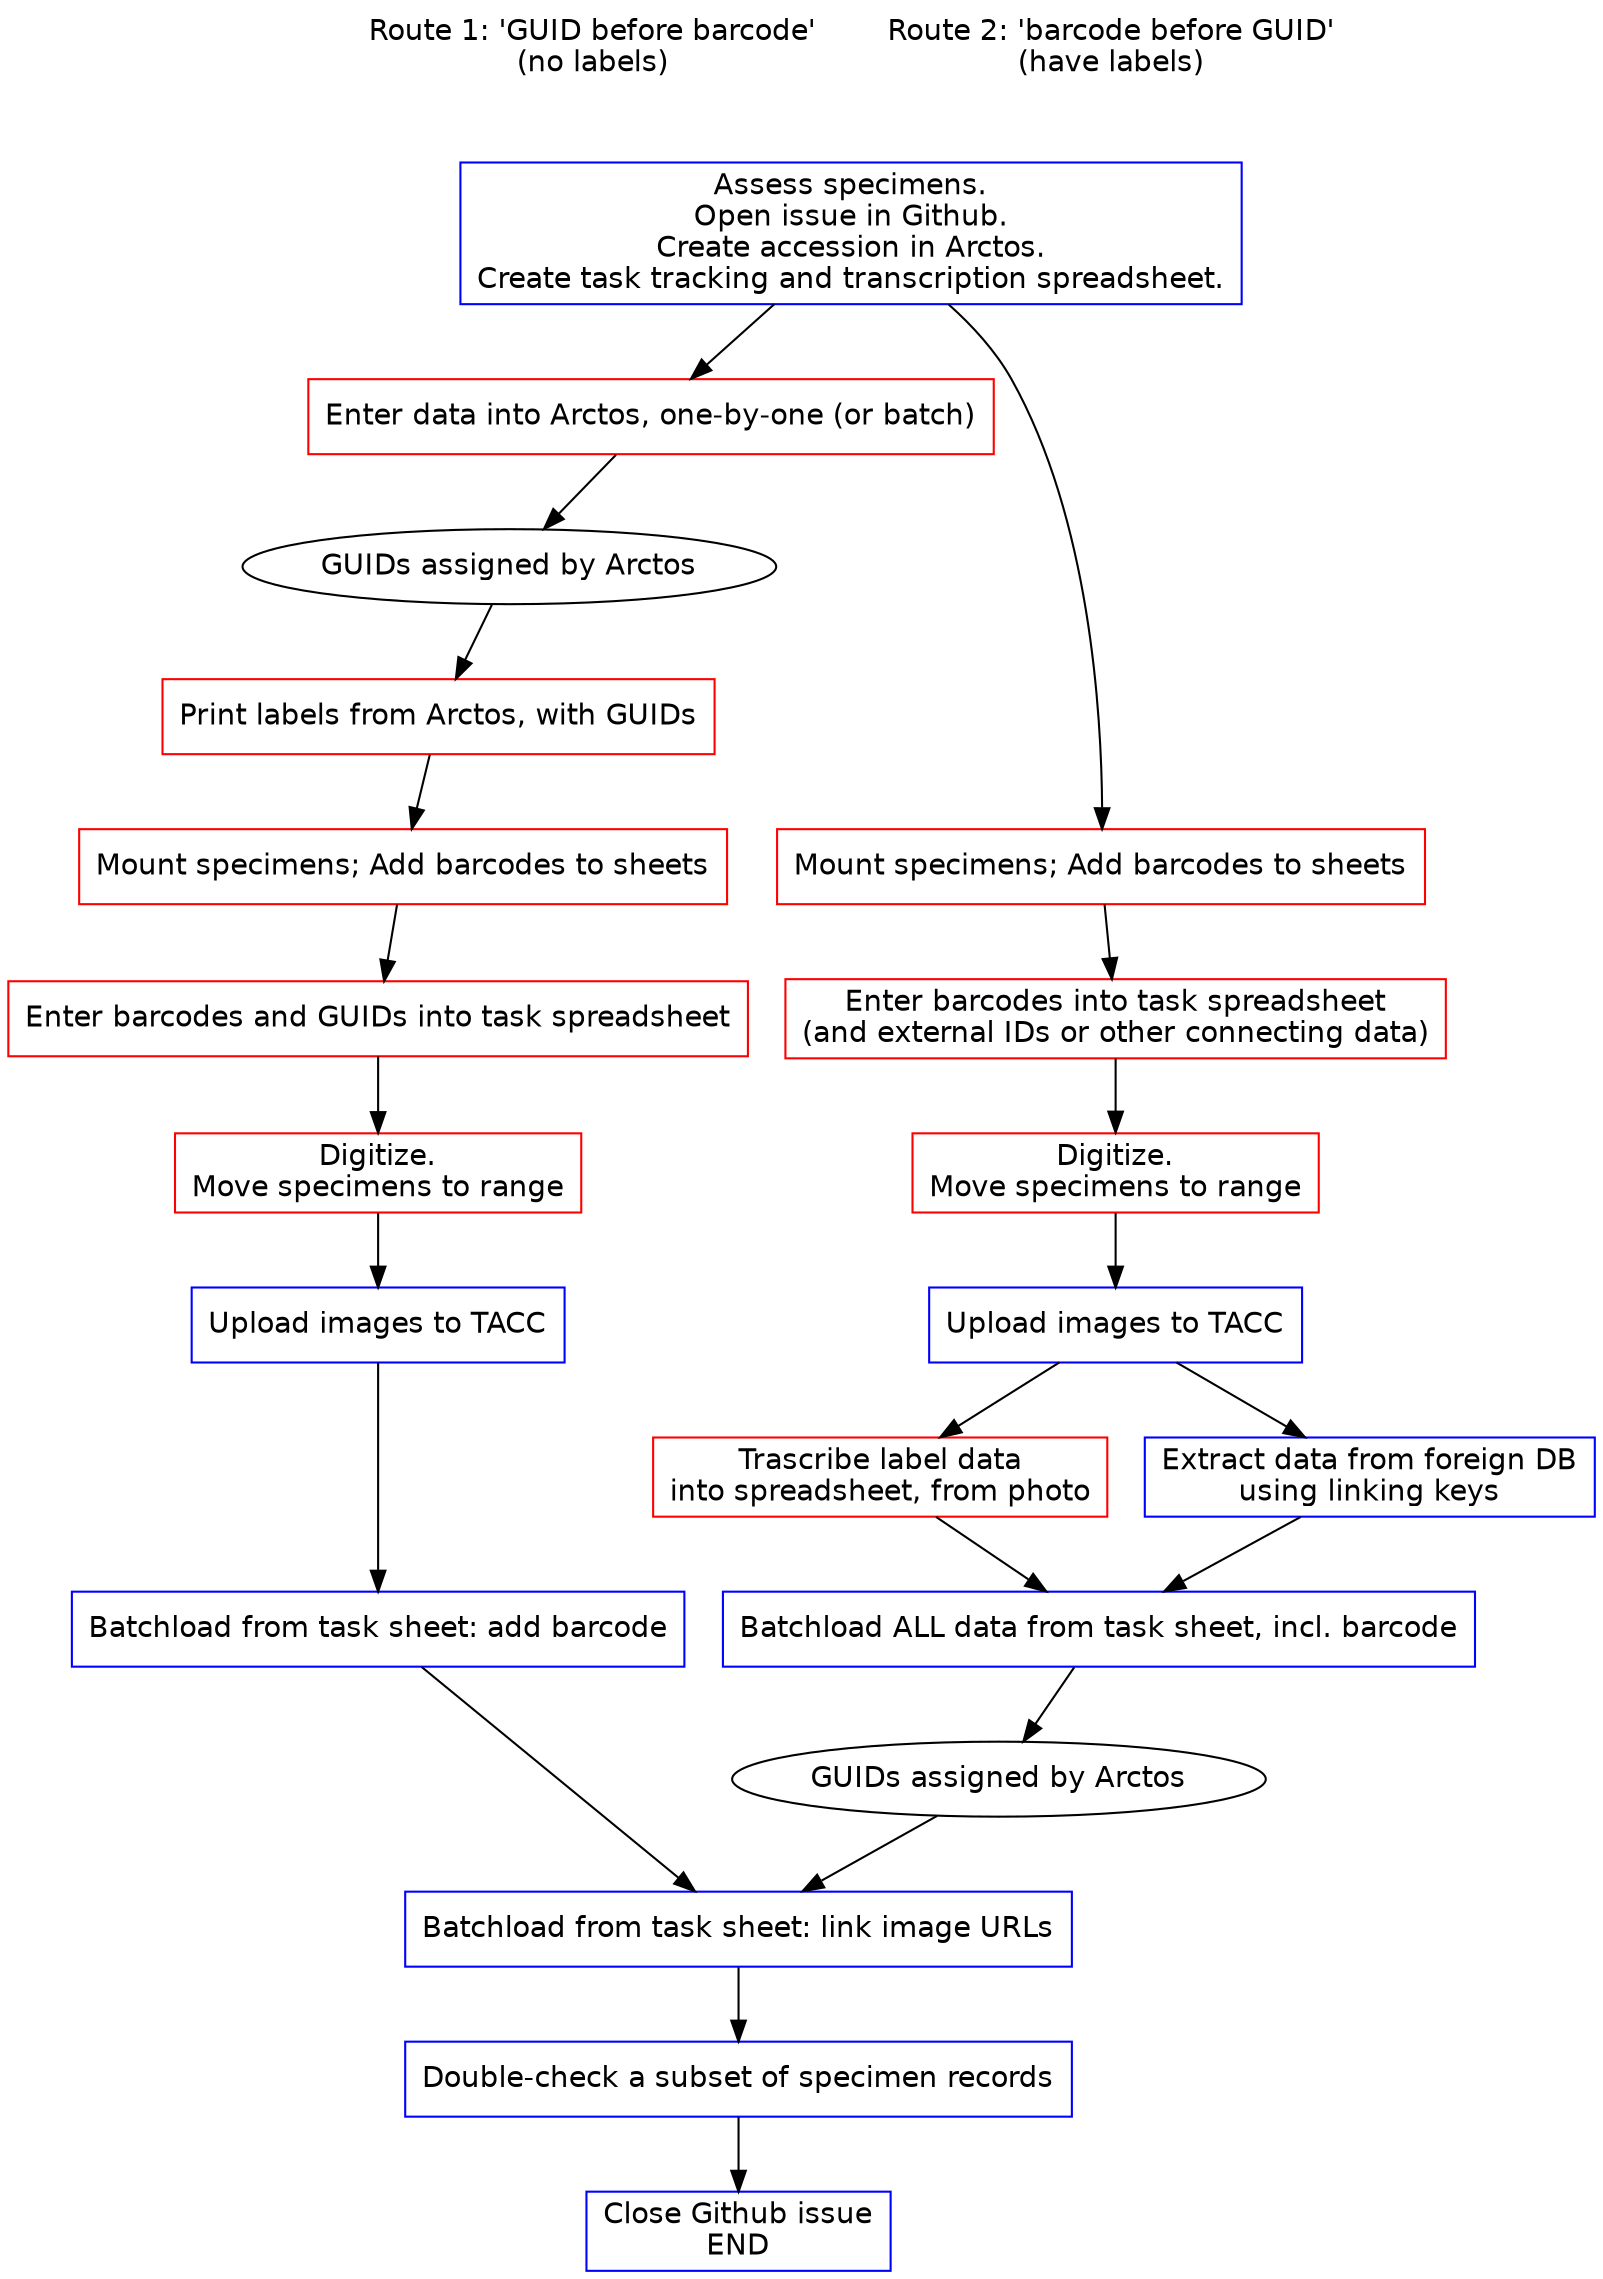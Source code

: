 digraph flow {
    node [fontname="Helvetica",shape=box];
    edge [fontname="Courier", len=1.5];
    overlap=false;
    //rankdir=BT;
    newrank=true;
    ranksep=0.5
    //
    // NODES
    //
    subgraph labels {
        rank=same
        r1 [label="Route 1: 'GUID before barcode'\n(no labels)",
            shape=plaintext]
        r2 [label="Route 2: 'barcode before GUID'\n(have labels)",
            shape=plaintext]
    }
    entry [label="Enter data into Arctos, one-by-one (or batch)",
           color=red]
    guid1 [label="GUIDs assigned by Arctos",shape=oval]
    print [label="Print labels from Arctos, with GUIDs",
           color=red]
    guid2 [label="GUIDs assigned by Arctos",shape=oval]
    accn [label="Assess specimens.\nOpen issue in Github.\nCreate accession in Arctos.\nCreate task tracking and transcription spreadsheet.",color=blue]
    //
    subgraph upload {
        rank=same
        upload1 [label="Upload images to TACC",color=blue]
        upload2 [label="Upload images to TACC",color=blue]
    }
    //
    subgraph tl {
        rank=same
        trans [label="Trascribe label data\ninto spreadsheet, from photo",
               color=red] 
        link  [label="Extract data from foreign DB\nusing linking keys",
               color=blue]
        }
    //
    subgraph bc {
        rank=same
        bc1 [label="Mount specimens; Add barcodes to sheets",
             color=red]
        bc2 [label="Mount specimens; Add barcodes to sheets",
             color=red]
    }
    subgraph table {
        rank=same
        table1 [label="Enter barcodes and GUIDs into task spreadsheet",
                color=red]
        table2 [label="Enter barcodes into task spreadsheet\n(and external IDs or other connecting data)",
                color=red]
    }
    subgraph photo {
        rank=same
        photo1 [label="Digitize.\nMove specimens to range",color=red]
        photo2 [label="Digitize.\nMove specimens to range",color=red]
    }
    subgraph batch {
        rank=same
        batch1 [label="Batchload from task sheet: add barcode",color=blue]
        batch2 [label="Batchload ALL data from task sheet, incl. barcode",
                color=blue]
    }
    linkp [label="Batchload from task sheet: link image URLs",
           color=blue]
    dc [label="Double-check a subset of specimen records",color=blue]
    issue2 [label="Close Github issue\nEND",color=blue]  
    //
    // EDGES 1
    r1 -> accn [style=invis]
    accn -> entry
    entry -> guid1
    guid1 -> print
    print -> bc1
    bc1 -> table1
    table1 -> photo1
    photo1 -> upload1
    upload1 -> batch1
    batch1 -> linkp
    //
    // EDGES 2
    r2 -> accn [style=invis]
    accn -> bc2
    bc2 -> table2
    table2 -> photo2
    photo2 -> upload2
    upload2 -> trans
    trans -> batch2
    upload2 -> link
    link -> batch2
    batch2 -> guid2
    guid2 -> linkp
    //
    // EDGES joint
    linkp -> dc -> issue2
}
//     //
//     icms -> csv1 ;
//     icms -> csv3 [dir=back];
//     //
//     subgraph icms1 {
//         csv1 [label="ICMS export\nCSV [in 1]",color=green]
//         csv3 [label="Arctos final CSVs\n('existing' and 'new')\n[in 4]",
//         color=green]
//     };
//     //
//     csv1 -> nacompare;
//     csv1 -> spectracker ;
//     nacompare -> notes1
//     nacompare -> notes2 ;
//     notes1 -> spectracker
//     notes2 -> spectracker
//     spectracker -> csv2 [dir=back]
//     csv3 -> itis [dir=back];
//     npscheck -> arctos [dir=back]
//     npscheck -> edits2
//     //
//     subgraph ala1 {
//         rank=same;
//         nacompare [shape=diamond];
//         itis [label="ITIS converter",shape=diamond];
//     }
//     //
//     subgraph ala2 {
//         rank=same;
//         spectracker [label="Specimen tracker\nsheet\n[in Processing]",
//                      color=red];
//         npscheck [label="Sheet for\nNPS to check [in 2]",color=green];
//         //invis1 [style=invis,label=""]
//     }
//     //
//     subgraph ala3 {
//         rank=same;
//         notes1 [label="List of pre-existing\ndifferences",style=dashed];
//         notes2 [label="Specimens missing\nin Arctos",style=dashed];
//     }
//     //
//     subgraph ala4 {
//         rank=same;
//         edits1 [label="Edits,\none-by-one",shape=diamond];
//         edits2 [label="Edits,\nbatch",shape=diamond];
//     };
//     //
    
//     nacompare -> csv2 [dir=back];
//     spectracker -> npscheck;
//     npscheck -> spectracker
//     spectracker -> edits1 [dir=both];
//     spectracker -> edits2 [dir=both];
//     itis -> csv4 [dir=back];
//     //
//     subgraph arctos1 {
//         rank=same
//         csv2 [label="Arctos initial CSV",color=lightblue]
//         csv4 [label="Arctos\nfinal CSV",color=lightblue]
//         csv5 [label="Arctos\nbatch CSV [in 3]",color=lightblue]
//     };
//     edits1 -> arctos ;
//     edits2 -> csv5
//     csv2 -> arctos  [dir=back];
//     csv4 -> arctos  [dir=back];
//     csv5 -> arctos
//     //
//     arctos [label="Arctos", shape=parallelogram, color=lightblue,
//                 style=filled];
    
// /*

// */
// }
    
